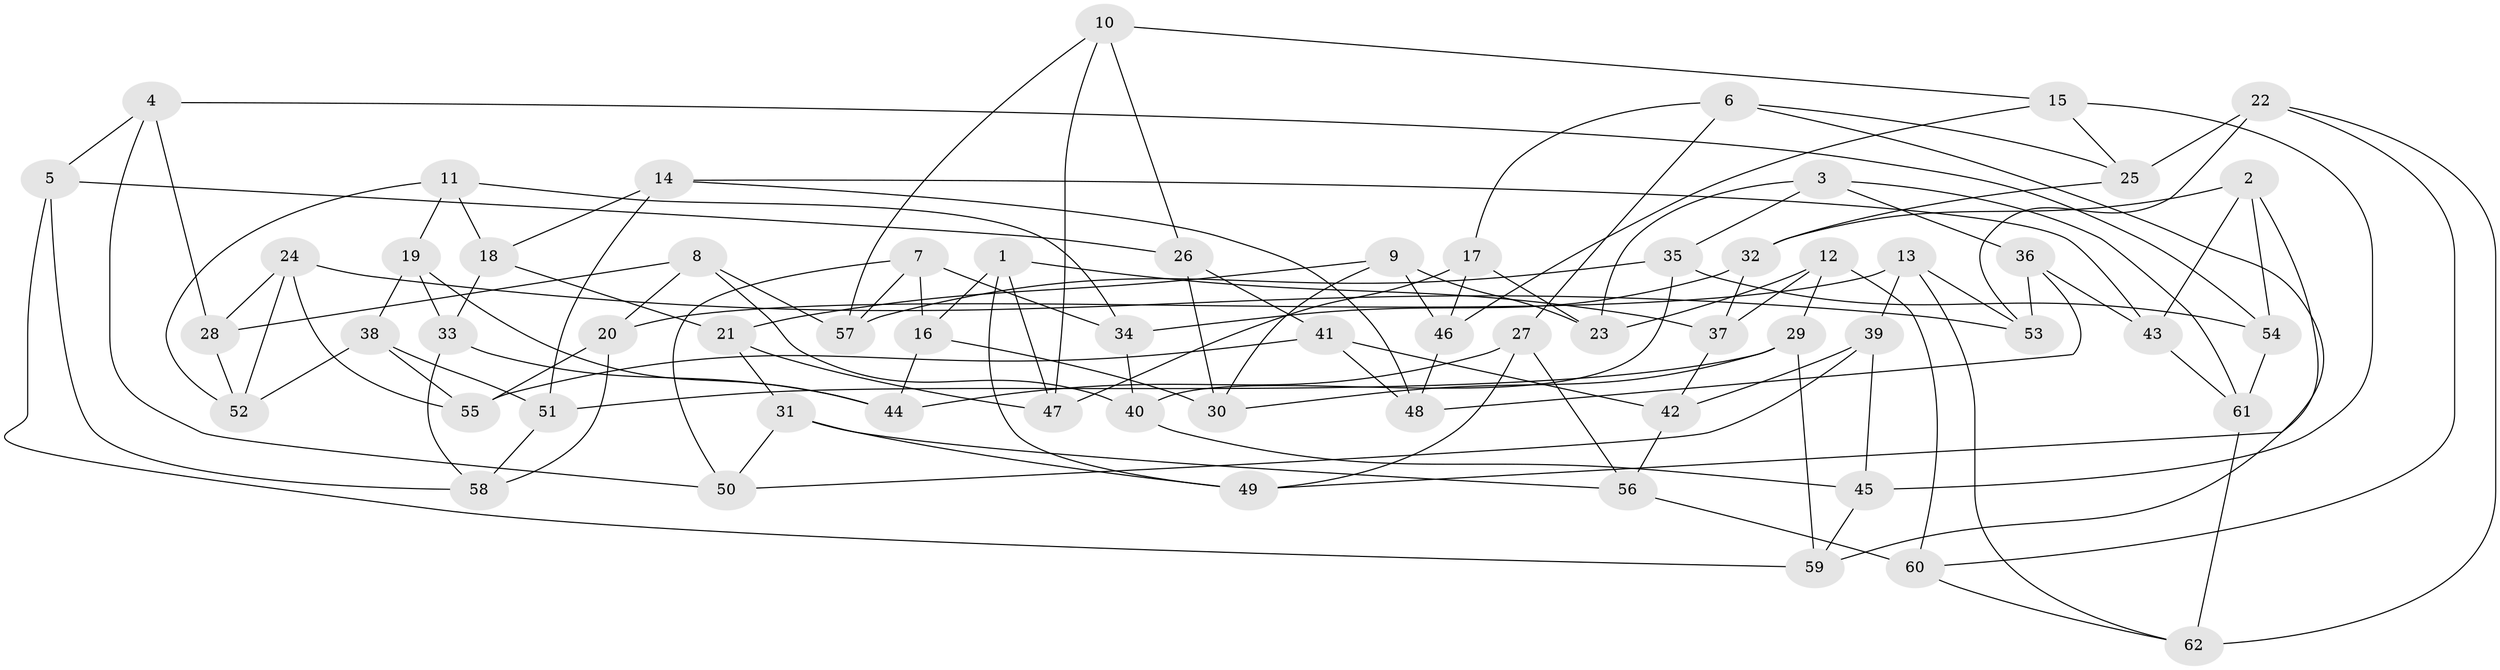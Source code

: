 // coarse degree distribution, {7: 0.03225806451612903, 4: 0.45161290322580644, 8: 0.25806451612903225, 6: 0.12903225806451613, 5: 0.0967741935483871, 10: 0.03225806451612903}
// Generated by graph-tools (version 1.1) at 2025/20/03/04/25 18:20:38]
// undirected, 62 vertices, 124 edges
graph export_dot {
graph [start="1"]
  node [color=gray90,style=filled];
  1;
  2;
  3;
  4;
  5;
  6;
  7;
  8;
  9;
  10;
  11;
  12;
  13;
  14;
  15;
  16;
  17;
  18;
  19;
  20;
  21;
  22;
  23;
  24;
  25;
  26;
  27;
  28;
  29;
  30;
  31;
  32;
  33;
  34;
  35;
  36;
  37;
  38;
  39;
  40;
  41;
  42;
  43;
  44;
  45;
  46;
  47;
  48;
  49;
  50;
  51;
  52;
  53;
  54;
  55;
  56;
  57;
  58;
  59;
  60;
  61;
  62;
  1 -- 49;
  1 -- 37;
  1 -- 47;
  1 -- 16;
  2 -- 32;
  2 -- 43;
  2 -- 54;
  2 -- 49;
  3 -- 23;
  3 -- 61;
  3 -- 35;
  3 -- 36;
  4 -- 5;
  4 -- 28;
  4 -- 54;
  4 -- 50;
  5 -- 59;
  5 -- 58;
  5 -- 26;
  6 -- 59;
  6 -- 25;
  6 -- 17;
  6 -- 27;
  7 -- 50;
  7 -- 57;
  7 -- 16;
  7 -- 34;
  8 -- 28;
  8 -- 40;
  8 -- 20;
  8 -- 57;
  9 -- 23;
  9 -- 30;
  9 -- 21;
  9 -- 46;
  10 -- 15;
  10 -- 47;
  10 -- 26;
  10 -- 57;
  11 -- 34;
  11 -- 18;
  11 -- 19;
  11 -- 52;
  12 -- 23;
  12 -- 60;
  12 -- 37;
  12 -- 29;
  13 -- 62;
  13 -- 39;
  13 -- 53;
  13 -- 20;
  14 -- 48;
  14 -- 18;
  14 -- 51;
  14 -- 43;
  15 -- 46;
  15 -- 25;
  15 -- 45;
  16 -- 44;
  16 -- 30;
  17 -- 23;
  17 -- 46;
  17 -- 47;
  18 -- 33;
  18 -- 21;
  19 -- 33;
  19 -- 44;
  19 -- 38;
  20 -- 55;
  20 -- 58;
  21 -- 47;
  21 -- 31;
  22 -- 62;
  22 -- 25;
  22 -- 53;
  22 -- 60;
  24 -- 55;
  24 -- 52;
  24 -- 28;
  24 -- 53;
  25 -- 32;
  26 -- 30;
  26 -- 41;
  27 -- 44;
  27 -- 49;
  27 -- 56;
  28 -- 52;
  29 -- 59;
  29 -- 51;
  29 -- 30;
  31 -- 49;
  31 -- 50;
  31 -- 56;
  32 -- 37;
  32 -- 34;
  33 -- 44;
  33 -- 58;
  34 -- 40;
  35 -- 54;
  35 -- 57;
  35 -- 40;
  36 -- 53;
  36 -- 48;
  36 -- 43;
  37 -- 42;
  38 -- 52;
  38 -- 51;
  38 -- 55;
  39 -- 42;
  39 -- 50;
  39 -- 45;
  40 -- 45;
  41 -- 48;
  41 -- 55;
  41 -- 42;
  42 -- 56;
  43 -- 61;
  45 -- 59;
  46 -- 48;
  51 -- 58;
  54 -- 61;
  56 -- 60;
  60 -- 62;
  61 -- 62;
}
